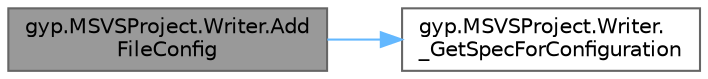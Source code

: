 digraph "gyp.MSVSProject.Writer.AddFileConfig"
{
 // LATEX_PDF_SIZE
  bgcolor="transparent";
  edge [fontname=Helvetica,fontsize=10,labelfontname=Helvetica,labelfontsize=10];
  node [fontname=Helvetica,fontsize=10,shape=box,height=0.2,width=0.4];
  rankdir="LR";
  Node1 [id="Node000001",label="gyp.MSVSProject.Writer.Add\lFileConfig",height=0.2,width=0.4,color="gray40", fillcolor="grey60", style="filled", fontcolor="black",tooltip=" "];
  Node1 -> Node2 [id="edge3_Node000001_Node000002",color="steelblue1",style="solid",tooltip=" "];
  Node2 [id="Node000002",label="gyp.MSVSProject.Writer.\l_GetSpecForConfiguration",height=0.2,width=0.4,color="grey40", fillcolor="white", style="filled",URL="$classgyp_1_1_m_s_v_s_project_1_1_writer.html#a7940fbf51d144ed58e8c52bedab1fe94",tooltip=" "];
}
